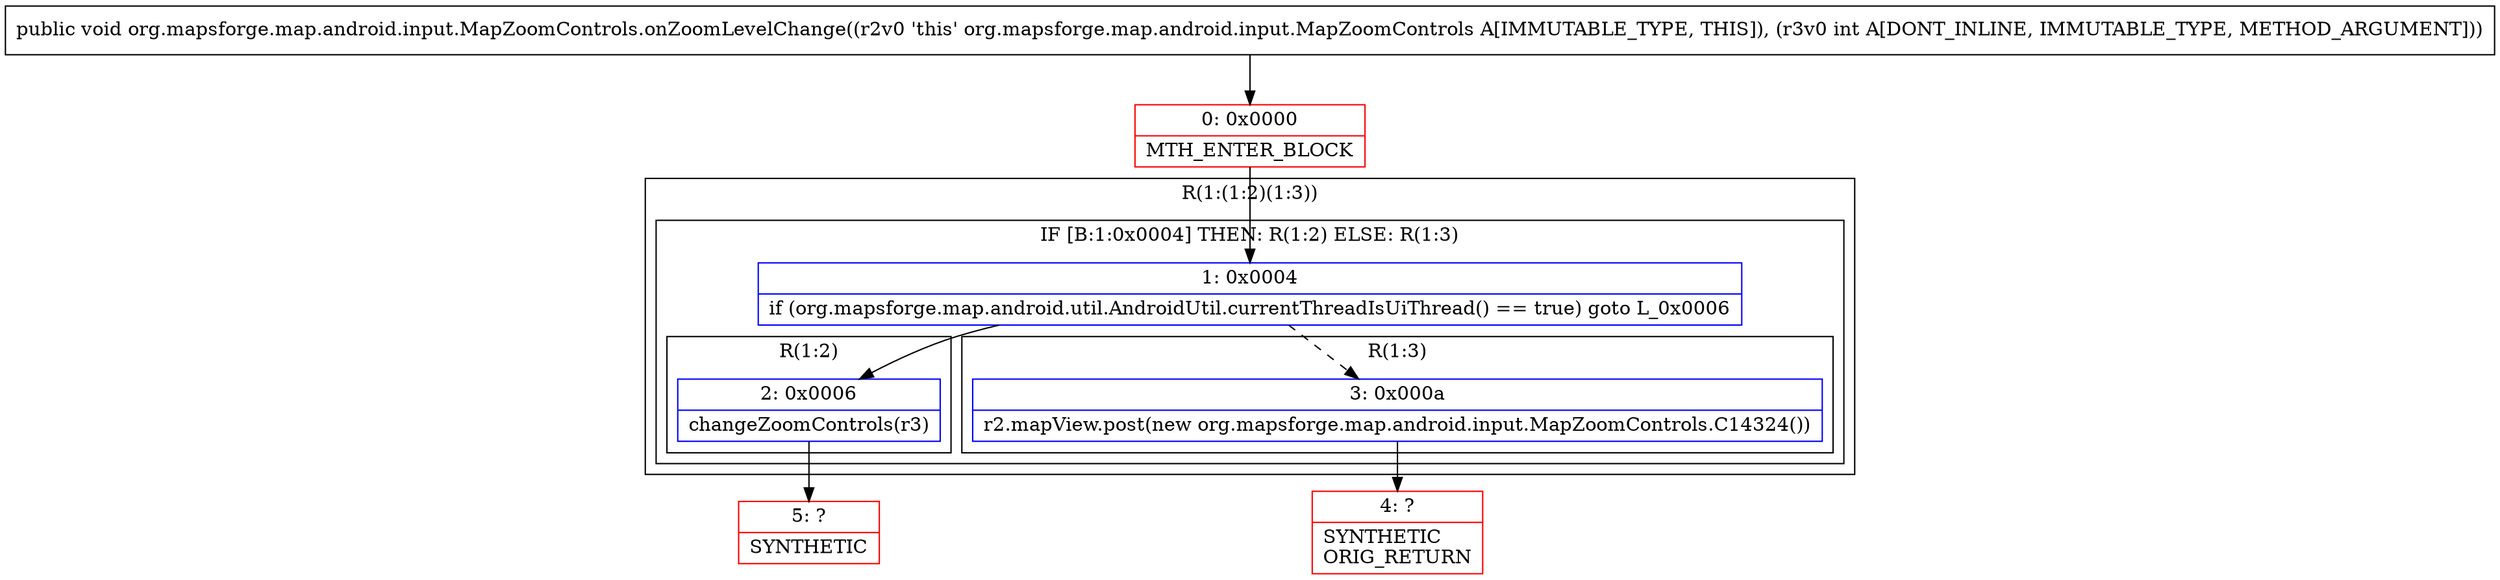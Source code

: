 digraph "CFG fororg.mapsforge.map.android.input.MapZoomControls.onZoomLevelChange(I)V" {
subgraph cluster_Region_284974929 {
label = "R(1:(1:2)(1:3))";
node [shape=record,color=blue];
subgraph cluster_IfRegion_1628614482 {
label = "IF [B:1:0x0004] THEN: R(1:2) ELSE: R(1:3)";
node [shape=record,color=blue];
Node_1 [shape=record,label="{1\:\ 0x0004|if (org.mapsforge.map.android.util.AndroidUtil.currentThreadIsUiThread() == true) goto L_0x0006\l}"];
subgraph cluster_Region_541624140 {
label = "R(1:2)";
node [shape=record,color=blue];
Node_2 [shape=record,label="{2\:\ 0x0006|changeZoomControls(r3)\l}"];
}
subgraph cluster_Region_1757969630 {
label = "R(1:3)";
node [shape=record,color=blue];
Node_3 [shape=record,label="{3\:\ 0x000a|r2.mapView.post(new org.mapsforge.map.android.input.MapZoomControls.C14324())\l}"];
}
}
}
Node_0 [shape=record,color=red,label="{0\:\ 0x0000|MTH_ENTER_BLOCK\l}"];
Node_4 [shape=record,color=red,label="{4\:\ ?|SYNTHETIC\lORIG_RETURN\l}"];
Node_5 [shape=record,color=red,label="{5\:\ ?|SYNTHETIC\l}"];
MethodNode[shape=record,label="{public void org.mapsforge.map.android.input.MapZoomControls.onZoomLevelChange((r2v0 'this' org.mapsforge.map.android.input.MapZoomControls A[IMMUTABLE_TYPE, THIS]), (r3v0 int A[DONT_INLINE, IMMUTABLE_TYPE, METHOD_ARGUMENT])) }"];
MethodNode -> Node_0;
Node_1 -> Node_2;
Node_1 -> Node_3[style=dashed];
Node_2 -> Node_5;
Node_3 -> Node_4;
Node_0 -> Node_1;
}

